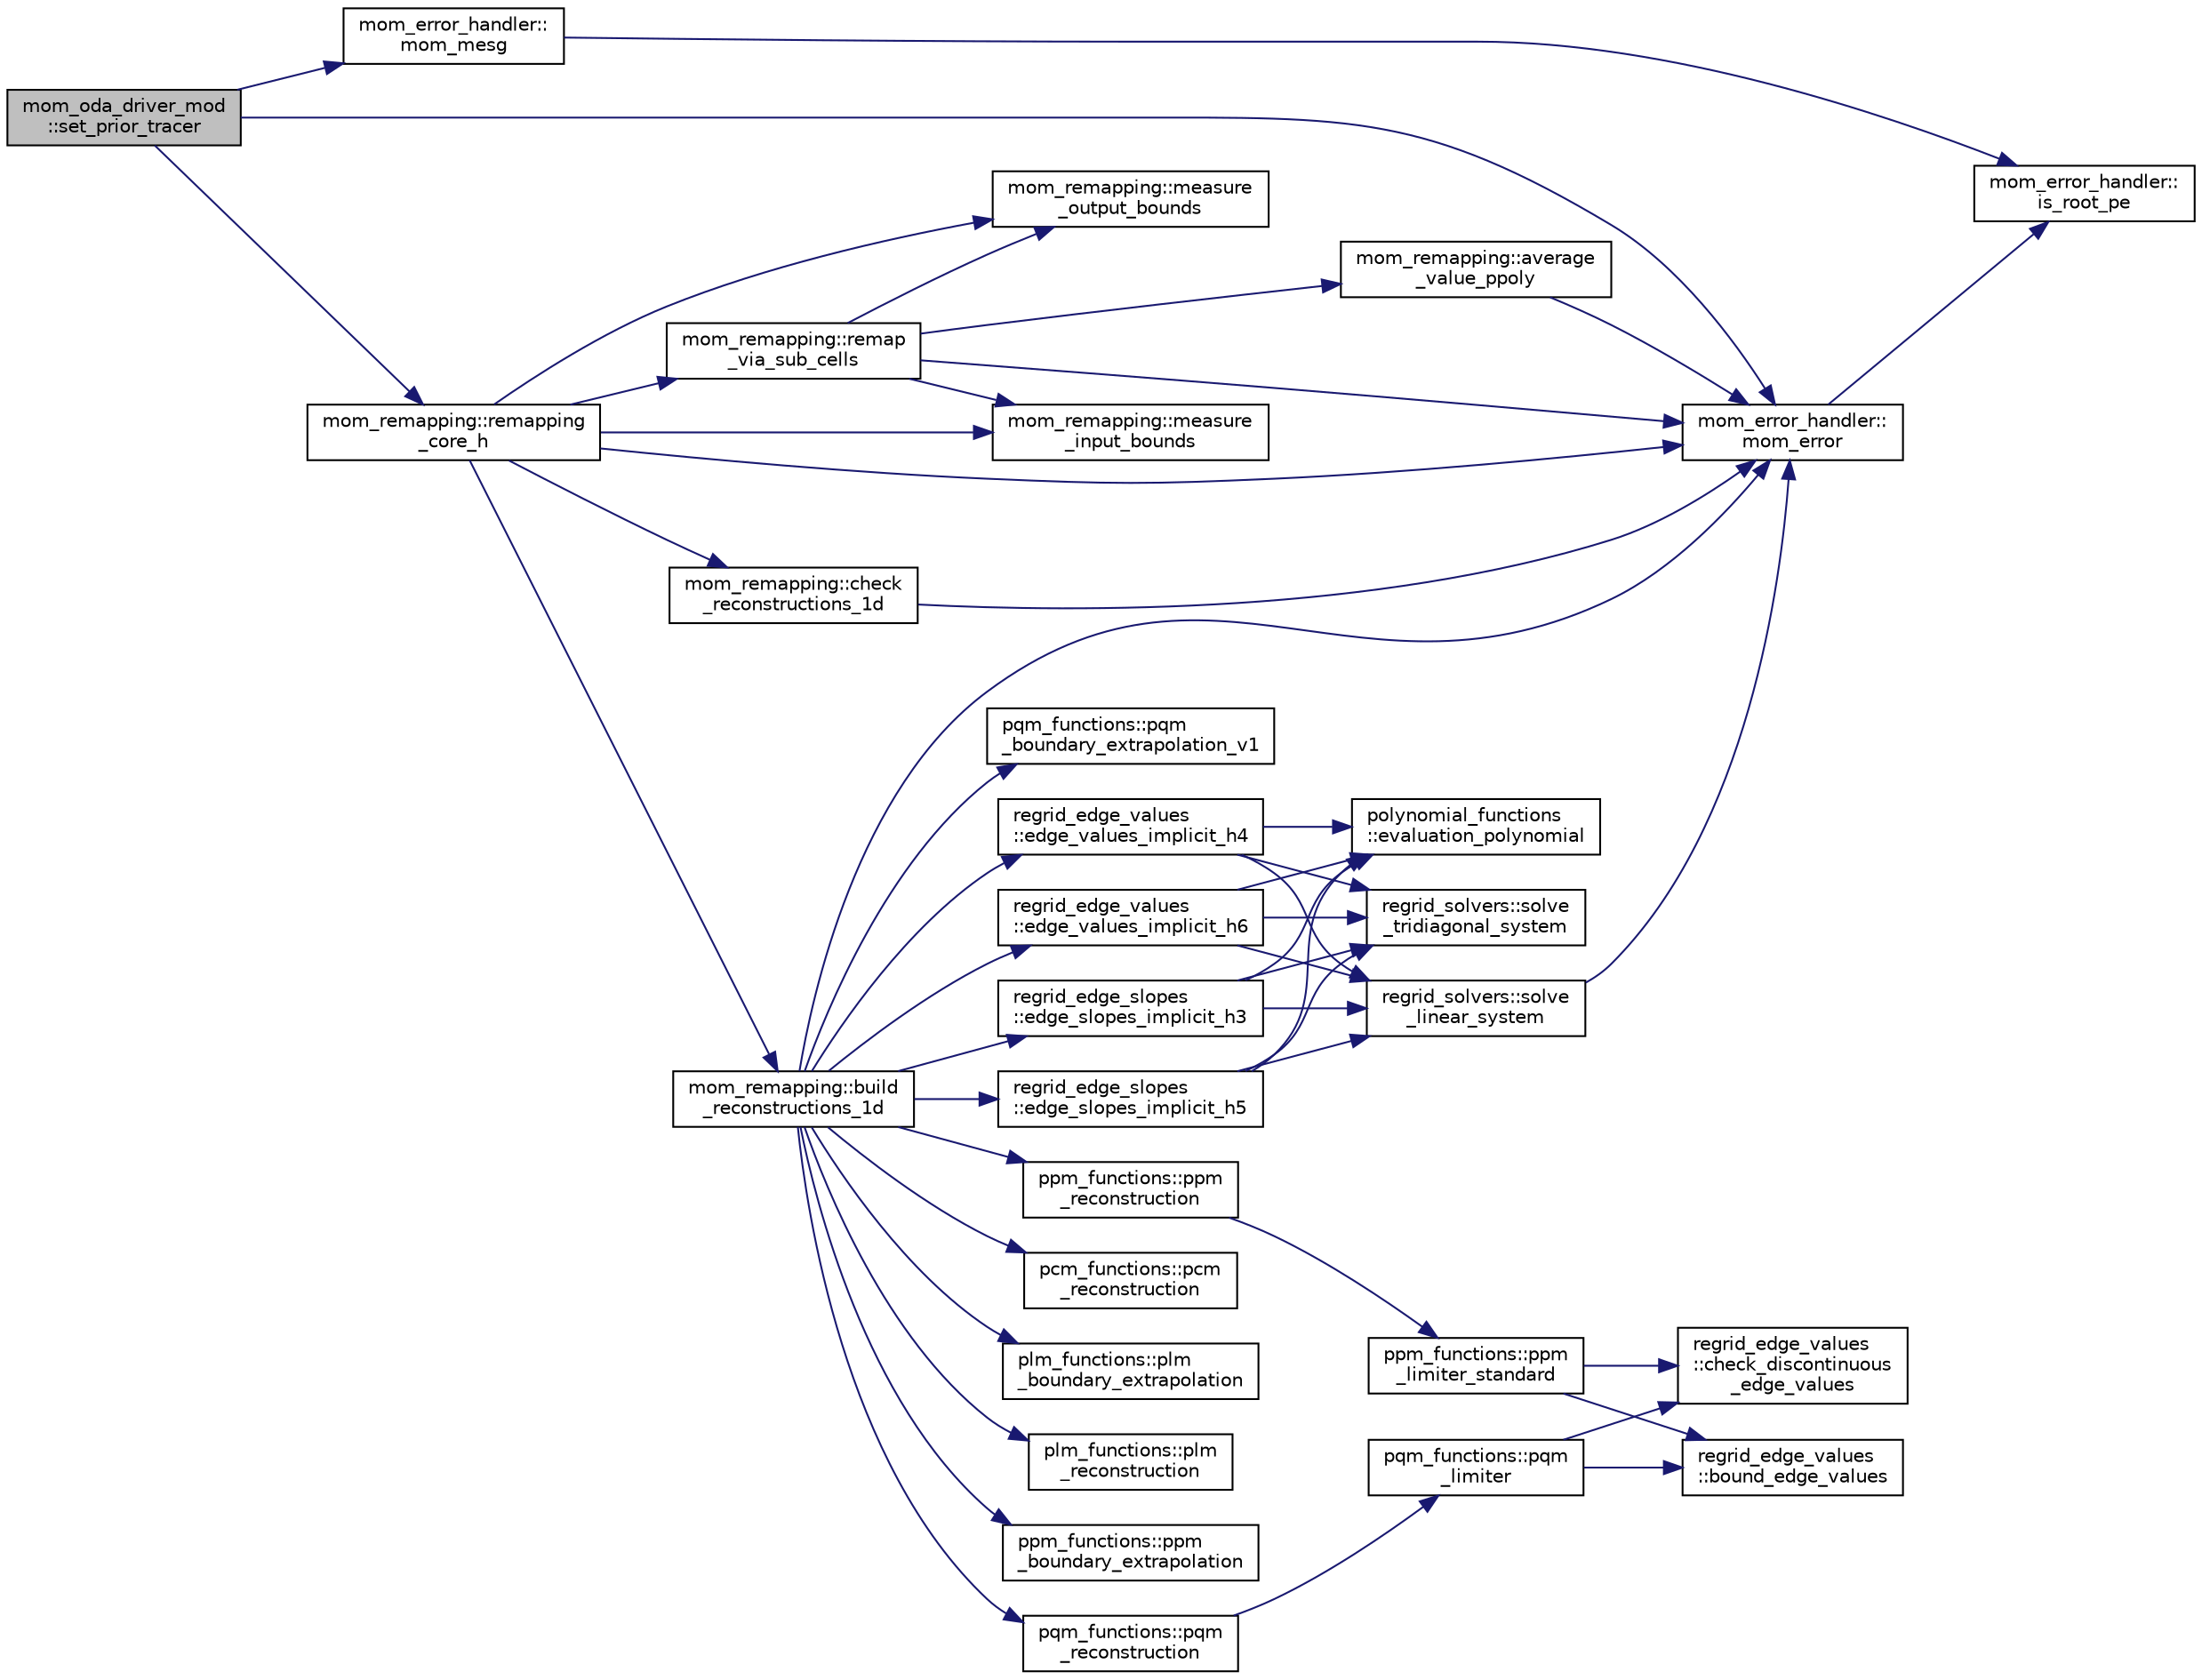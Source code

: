 digraph "mom_oda_driver_mod::set_prior_tracer"
{
 // INTERACTIVE_SVG=YES
 // LATEX_PDF_SIZE
  edge [fontname="Helvetica",fontsize="10",labelfontname="Helvetica",labelfontsize="10"];
  node [fontname="Helvetica",fontsize="10",shape=record];
  rankdir="LR";
  Node1 [label="mom_oda_driver_mod\l::set_prior_tracer",height=0.2,width=0.4,color="black", fillcolor="grey75", style="filled", fontcolor="black",tooltip="Copy ensemble member tracers to ensemble vector."];
  Node1 -> Node2 [color="midnightblue",fontsize="10",style="solid",fontname="Helvetica"];
  Node2 [label="mom_error_handler::\lmom_error",height=0.2,width=0.4,color="black", fillcolor="white", style="filled",URL="$namespacemom__error__handler.html#a460cfb79a06c29fc249952c2a3710d67",tooltip="This provides a convenient interface for writing an mpp_error message with run-time filter based on a..."];
  Node2 -> Node3 [color="midnightblue",fontsize="10",style="solid",fontname="Helvetica"];
  Node3 [label="mom_error_handler::\lis_root_pe",height=0.2,width=0.4,color="black", fillcolor="white", style="filled",URL="$namespacemom__error__handler.html#ad5f00a53059c72fe2332d1436c80ca71",tooltip="This returns .true. if the current PE is the root PE."];
  Node1 -> Node4 [color="midnightblue",fontsize="10",style="solid",fontname="Helvetica"];
  Node4 [label="mom_error_handler::\lmom_mesg",height=0.2,width=0.4,color="black", fillcolor="white", style="filled",URL="$namespacemom__error__handler.html#a1c462df7b61f1296407b4af51dfeceab",tooltip="This provides a convenient interface for writing an informative comment."];
  Node4 -> Node3 [color="midnightblue",fontsize="10",style="solid",fontname="Helvetica"];
  Node1 -> Node5 [color="midnightblue",fontsize="10",style="solid",fontname="Helvetica"];
  Node5 [label="mom_remapping::remapping\l_core_h",height=0.2,width=0.4,color="black", fillcolor="white", style="filled",URL="$namespacemom__remapping.html#abe4a1d5b1b9f26063a5e4aba5be0b0a5",tooltip="Remaps column of values u0 on grid h0 to grid h1 assuming the top edge is aligned."];
  Node5 -> Node6 [color="midnightblue",fontsize="10",style="solid",fontname="Helvetica"];
  Node6 [label="mom_remapping::build\l_reconstructions_1d",height=0.2,width=0.4,color="black", fillcolor="white", style="filled",URL="$namespacemom__remapping.html#a5bb0006054c9fa4522783aa3f1f500d5",tooltip="Creates polynomial reconstructions of u0 on the source grid h0."];
  Node6 -> Node7 [color="midnightblue",fontsize="10",style="solid",fontname="Helvetica"];
  Node7 [label="regrid_edge_slopes\l::edge_slopes_implicit_h3",height=0.2,width=0.4,color="black", fillcolor="white", style="filled",URL="$namespaceregrid__edge__slopes.html#a6996158dd53ef77642a39638c49be870",tooltip="Compute ih4 edge slopes (implicit third order accurate) in the same units as h."];
  Node7 -> Node8 [color="midnightblue",fontsize="10",style="solid",fontname="Helvetica"];
  Node8 [label="polynomial_functions\l::evaluation_polynomial",height=0.2,width=0.4,color="black", fillcolor="white", style="filled",URL="$namespacepolynomial__functions.html#adb2b5d18db527314545e8e21638a2872",tooltip="Pointwise evaluation of a polynomial at x."];
  Node7 -> Node9 [color="midnightblue",fontsize="10",style="solid",fontname="Helvetica"];
  Node9 [label="regrid_solvers::solve\l_linear_system",height=0.2,width=0.4,color="black", fillcolor="white", style="filled",URL="$namespaceregrid__solvers.html#a8130a338b59de62b00f68da4204568ad",tooltip="Solve the linear system AX = B by Gaussian elimination."];
  Node9 -> Node2 [color="midnightblue",fontsize="10",style="solid",fontname="Helvetica"];
  Node7 -> Node10 [color="midnightblue",fontsize="10",style="solid",fontname="Helvetica"];
  Node10 [label="regrid_solvers::solve\l_tridiagonal_system",height=0.2,width=0.4,color="black", fillcolor="white", style="filled",URL="$namespaceregrid__solvers.html#a0d5c3cff8f31429b0a2c6d267e8b345d",tooltip="Solve the tridiagonal system AX = B."];
  Node6 -> Node11 [color="midnightblue",fontsize="10",style="solid",fontname="Helvetica"];
  Node11 [label="regrid_edge_slopes\l::edge_slopes_implicit_h5",height=0.2,width=0.4,color="black", fillcolor="white", style="filled",URL="$namespaceregrid__edge__slopes.html#a8857628ba4234d17cc8a596515f80aa9",tooltip="Compute ih5 edge values (implicit fifth order accurate)"];
  Node11 -> Node8 [color="midnightblue",fontsize="10",style="solid",fontname="Helvetica"];
  Node11 -> Node9 [color="midnightblue",fontsize="10",style="solid",fontname="Helvetica"];
  Node11 -> Node10 [color="midnightblue",fontsize="10",style="solid",fontname="Helvetica"];
  Node6 -> Node12 [color="midnightblue",fontsize="10",style="solid",fontname="Helvetica"];
  Node12 [label="regrid_edge_values\l::edge_values_implicit_h4",height=0.2,width=0.4,color="black", fillcolor="white", style="filled",URL="$namespaceregrid__edge__values.html#abc05850b69a03244cd7e04e74c48ac92",tooltip="Compute ih4 edge values (implicit fourth order accurate) in the same units as h."];
  Node12 -> Node8 [color="midnightblue",fontsize="10",style="solid",fontname="Helvetica"];
  Node12 -> Node9 [color="midnightblue",fontsize="10",style="solid",fontname="Helvetica"];
  Node12 -> Node10 [color="midnightblue",fontsize="10",style="solid",fontname="Helvetica"];
  Node6 -> Node13 [color="midnightblue",fontsize="10",style="solid",fontname="Helvetica"];
  Node13 [label="regrid_edge_values\l::edge_values_implicit_h6",height=0.2,width=0.4,color="black", fillcolor="white", style="filled",URL="$namespaceregrid__edge__values.html#ac0bb9fda830d4c93dbebbce14315c222",tooltip="Compute ih6 edge values (implicit sixth order accurate) in the same units as h."];
  Node13 -> Node8 [color="midnightblue",fontsize="10",style="solid",fontname="Helvetica"];
  Node13 -> Node9 [color="midnightblue",fontsize="10",style="solid",fontname="Helvetica"];
  Node13 -> Node10 [color="midnightblue",fontsize="10",style="solid",fontname="Helvetica"];
  Node6 -> Node2 [color="midnightblue",fontsize="10",style="solid",fontname="Helvetica"];
  Node6 -> Node14 [color="midnightblue",fontsize="10",style="solid",fontname="Helvetica"];
  Node14 [label="pcm_functions::pcm\l_reconstruction",height=0.2,width=0.4,color="black", fillcolor="white", style="filled",URL="$namespacepcm__functions.html#acdb73aa523daabff83b15ce04492d70a",tooltip="Reconstruction by constant polynomials within each cell. There is nothing to do but this routine is p..."];
  Node6 -> Node15 [color="midnightblue",fontsize="10",style="solid",fontname="Helvetica"];
  Node15 [label="plm_functions::plm\l_boundary_extrapolation",height=0.2,width=0.4,color="black", fillcolor="white", style="filled",URL="$namespaceplm__functions.html#a7e6d6acb77747f967174265a1bf45784",tooltip="Reconstruction by linear polynomials within boundary cells."];
  Node6 -> Node16 [color="midnightblue",fontsize="10",style="solid",fontname="Helvetica"];
  Node16 [label="plm_functions::plm\l_reconstruction",height=0.2,width=0.4,color="black", fillcolor="white", style="filled",URL="$namespaceplm__functions.html#afc5335533d6ae9896bf0d869fa5a25e9",tooltip="Reconstruction by linear polynomials within each cell."];
  Node6 -> Node17 [color="midnightblue",fontsize="10",style="solid",fontname="Helvetica"];
  Node17 [label="ppm_functions::ppm\l_boundary_extrapolation",height=0.2,width=0.4,color="black", fillcolor="white", style="filled",URL="$namespaceppm__functions.html#a47eb8faecb5e25f3939cffa57f9b7cff",tooltip="Reconstruction by parabolas within boundary cells."];
  Node6 -> Node18 [color="midnightblue",fontsize="10",style="solid",fontname="Helvetica"];
  Node18 [label="ppm_functions::ppm\l_reconstruction",height=0.2,width=0.4,color="black", fillcolor="white", style="filled",URL="$namespaceppm__functions.html#a23d5e557ad48883c77429ee9bff8b052",tooltip="Builds quadratic polynomials coefficients from cell mean and edge values."];
  Node18 -> Node19 [color="midnightblue",fontsize="10",style="solid",fontname="Helvetica"];
  Node19 [label="ppm_functions::ppm\l_limiter_standard",height=0.2,width=0.4,color="black", fillcolor="white", style="filled",URL="$namespaceppm__functions.html#a10ee2c234d48b1d9375bcd7deee7be0c",tooltip="Adjusts edge values using the standard PPM limiter (Colella & Woodward, JCP 1984) after first checkin..."];
  Node19 -> Node20 [color="midnightblue",fontsize="10",style="solid",fontname="Helvetica"];
  Node20 [label="regrid_edge_values\l::bound_edge_values",height=0.2,width=0.4,color="black", fillcolor="white", style="filled",URL="$namespaceregrid__edge__values.html#aa3c7ea104f554d508b69efd860fc6b10",tooltip="Bound edge values by neighboring cell averages."];
  Node19 -> Node21 [color="midnightblue",fontsize="10",style="solid",fontname="Helvetica"];
  Node21 [label="regrid_edge_values\l::check_discontinuous\l_edge_values",height=0.2,width=0.4,color="black", fillcolor="white", style="filled",URL="$namespaceregrid__edge__values.html#a4a496536a77bef8467c441731619761d",tooltip="Check discontinuous edge values and replace them with their average if not monotonic."];
  Node6 -> Node22 [color="midnightblue",fontsize="10",style="solid",fontname="Helvetica"];
  Node22 [label="pqm_functions::pqm\l_boundary_extrapolation_v1",height=0.2,width=0.4,color="black", fillcolor="white", style="filled",URL="$namespacepqm__functions.html#a51d319371a3999ea40a0d2f940094c78",tooltip="Reconstruction by parabolas within boundary cells."];
  Node6 -> Node23 [color="midnightblue",fontsize="10",style="solid",fontname="Helvetica"];
  Node23 [label="pqm_functions::pqm\l_reconstruction",height=0.2,width=0.4,color="black", fillcolor="white", style="filled",URL="$namespacepqm__functions.html#af62ea5a0c20bd2e543d0a7b593e98bb7",tooltip="Reconstruction by quartic polynomials within each cell."];
  Node23 -> Node24 [color="midnightblue",fontsize="10",style="solid",fontname="Helvetica"];
  Node24 [label="pqm_functions::pqm\l_limiter",height=0.2,width=0.4,color="black", fillcolor="white", style="filled",URL="$namespacepqm__functions.html#a676b4ee6f9598507052680013b407f47",tooltip="Limit the piecewise quartic method reconstruction."];
  Node24 -> Node20 [color="midnightblue",fontsize="10",style="solid",fontname="Helvetica"];
  Node24 -> Node21 [color="midnightblue",fontsize="10",style="solid",fontname="Helvetica"];
  Node5 -> Node25 [color="midnightblue",fontsize="10",style="solid",fontname="Helvetica"];
  Node25 [label="mom_remapping::check\l_reconstructions_1d",height=0.2,width=0.4,color="black", fillcolor="white", style="filled",URL="$namespacemom__remapping.html#a1756ab9c7329e586ded97e7270b14d4d",tooltip="Checks that edge values and reconstructions satisfy bounds."];
  Node25 -> Node2 [color="midnightblue",fontsize="10",style="solid",fontname="Helvetica"];
  Node5 -> Node26 [color="midnightblue",fontsize="10",style="solid",fontname="Helvetica"];
  Node26 [label="mom_remapping::measure\l_input_bounds",height=0.2,width=0.4,color="black", fillcolor="white", style="filled",URL="$namespacemom__remapping.html#afe0efe65edb680f96fc5efe3d29a9217",tooltip="Measure totals and bounds on source grid."];
  Node5 -> Node27 [color="midnightblue",fontsize="10",style="solid",fontname="Helvetica"];
  Node27 [label="mom_remapping::measure\l_output_bounds",height=0.2,width=0.4,color="black", fillcolor="white", style="filled",URL="$namespacemom__remapping.html#a5453aeefe69feaff159b67f3a4bd2366",tooltip="Measure totals and bounds on destination grid."];
  Node5 -> Node2 [color="midnightblue",fontsize="10",style="solid",fontname="Helvetica"];
  Node5 -> Node28 [color="midnightblue",fontsize="10",style="solid",fontname="Helvetica"];
  Node28 [label="mom_remapping::remap\l_via_sub_cells",height=0.2,width=0.4,color="black", fillcolor="white", style="filled",URL="$namespacemom__remapping.html#ab933069898cb9de16ec60f175185762e",tooltip="Remaps column of n0 values u0 on grid h0 to grid h1 with n1 cells by calculating the n0+n1+1 sub-inte..."];
  Node28 -> Node29 [color="midnightblue",fontsize="10",style="solid",fontname="Helvetica"];
  Node29 [label="mom_remapping::average\l_value_ppoly",height=0.2,width=0.4,color="black", fillcolor="white", style="filled",URL="$namespacemom__remapping.html#a89dde73fbc6eec035c8dabc225a9c210",tooltip="Returns the average value of a reconstruction within a single source cell, i0, between the non-dimens..."];
  Node29 -> Node2 [color="midnightblue",fontsize="10",style="solid",fontname="Helvetica"];
  Node28 -> Node26 [color="midnightblue",fontsize="10",style="solid",fontname="Helvetica"];
  Node28 -> Node27 [color="midnightblue",fontsize="10",style="solid",fontname="Helvetica"];
  Node28 -> Node2 [color="midnightblue",fontsize="10",style="solid",fontname="Helvetica"];
}

